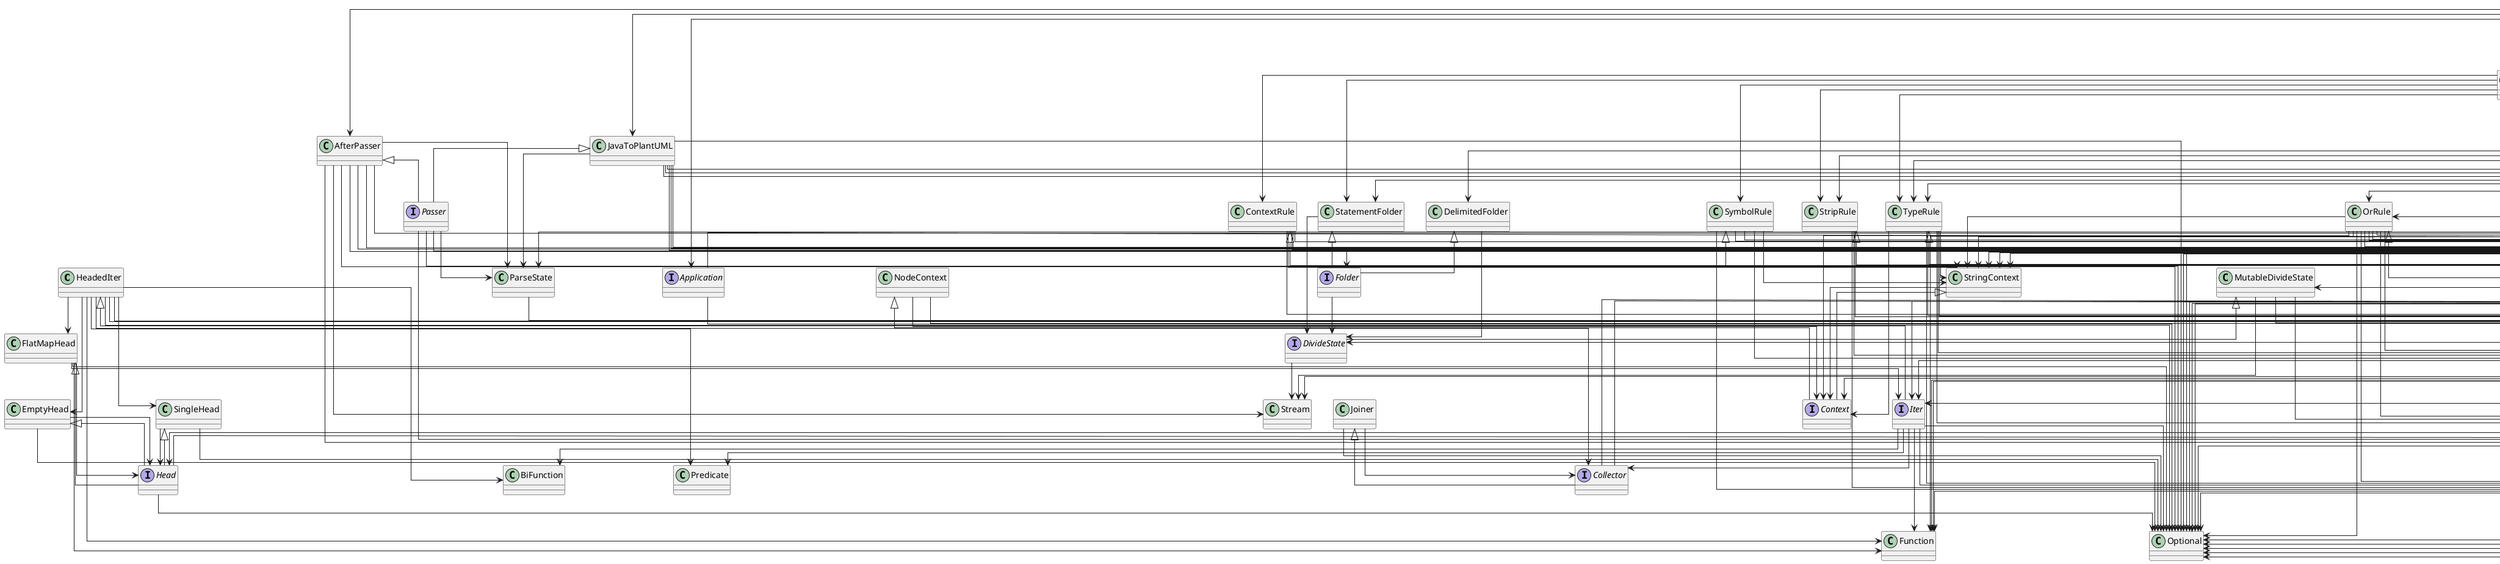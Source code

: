 @startuml
skinparam linetype ortho
HeadedIter --> Collector
HeadedIter --> EmptyHead
HeadedIter --> FlatMapHead
HeadedIter --> SingleHead
HeadedIter --> Ok
HeadedIter --> Result
HeadedIter --> Optional
HeadedIter --> BiFunction
HeadedIter --> Function
HeadedIter --> Predicate
class HeadedIter
HeadedIter <|-- Iter
Roots --> Node
Roots --> Location
Roots --> Map
class Roots
All --> Node
All --> Location
All --> Map
interface All
SymbolRule --> Err
SymbolRule --> Result
SymbolRule --> Node
SymbolRule --> StringContext
SymbolRule --> CompileError
class SymbolRule
SymbolRule <|-- Rule
EmptyHead --> Head
EmptyHead --> Optional
class EmptyHead
EmptyHead <|-- Head
JavaRoots --> Namespaced
JavaRoots --> ContextRule
JavaRoots --> DivideRule
JavaRoots --> InfixRule
JavaRoots --> NodeRule
JavaRoots --> OrRule
JavaRoots --> Rule
JavaRoots --> StringRule
JavaRoots --> StripRule
JavaRoots --> SuffixRule
JavaRoots --> SymbolRule
JavaRoots --> TypeRule
JavaRoots --> StatementFolder
JavaRoots --> List
class JavaRoots
Sources --> Result
Sources --> IOException
Sources --> Map
interface Sources
Iters --> Tuple2
Iters --> RangeHead
Iters --> ArrayList
Iters --> List
Iters --> Map
Iters --> Set
class Iters
PlantUMLRoots --> DivideRule
PlantUMLRoots --> ExactRule
PlantUMLRoots --> InfixRule
PlantUMLRoots --> OrRule
PlantUMLRoots --> PrefixRule
PlantUMLRoots --> Rule
PlantUMLRoots --> StringRule
PlantUMLRoots --> SuffixRule
PlantUMLRoots --> TypeRule
PlantUMLRoots --> StatementFolder
PlantUMLRoots --> List
class PlantUMLRoots
SafeFiles --> Iter
SafeFiles --> Iters
SafeFiles --> Err
SafeFiles --> Ok
SafeFiles --> Result
SafeFiles --> IOException
SafeFiles --> Files
SafeFiles --> Path
SafeFiles --> Optional
SafeFiles --> Collectors
SafeFiles --> Stream
class SafeFiles
Lexer --> Result
Lexer --> CompileError
Lexer --> Location
Lexer --> Map
interface Lexer
StringRule --> Err
StringRule --> Ok
StringRule --> Result
StringRule --> CompileError
StringRule --> MapNode
StringRule --> Node
class StringRule
StringRule <|-- Rule
ThrowableError --> Error
ThrowableError --> PrintWriter
ThrowableError --> StringWriter
class ThrowableError
ThrowableError <|-- Error
class Tuple2
ApplicationError --> Error
class ApplicationError
ApplicationError <|-- Error
PathSources --> SafeFiles
PathSources --> Tuple2
PathSources --> MapCollector
PathSources --> ResultCollector
PathSources --> Result
PathSources --> IOException
PathSources --> Files
PathSources --> Path
PathSources --> Map
class PathSources
PathSources <|-- Sources
StatementFolder --> DivideState
class StatementFolder
StatementFolder <|-- Folder
AfterPasser --> Tuple2
AfterPasser --> MapNode
AfterPasser --> Node
AfterPasser --> ParseState
AfterPasser --> ArrayList
AfterPasser --> List
AfterPasser --> Optional
AfterPasser --> Stream
class AfterPasser
AfterPasser <|-- Passer
Source --> Result
Source --> IOException
interface Source
Folder --> DivideState
interface Folder
DivideState --> Stream
interface DivideState
JavaToPlantUML --> Tuple2
JavaToPlantUML --> MapNode
JavaToPlantUML --> Node
JavaToPlantUML --> ParseState
JavaToPlantUML --> ArrayList
JavaToPlantUML --> Collections
JavaToPlantUML --> List
JavaToPlantUML --> Optional
class JavaToPlantUML
JavaToPlantUML <|-- Passer
CreateDiagram --> MapNode
CreateDiagram --> Node
CreateDiagram --> Location
CreateDiagram --> ArrayList
CreateDiagram --> Collection
CreateDiagram --> Collections
CreateDiagram --> List
CreateDiagram --> Map
CreateDiagram --> Optional
class CreateDiagram
CreateDiagram <|-- All
RuleGenerator --> Tuple2
RuleGenerator --> Iters
RuleGenerator --> MapCollector
RuleGenerator --> ResultCollector
RuleGenerator --> Result
RuleGenerator --> CompileError
RuleGenerator --> Rule
RuleGenerator --> Location
RuleGenerator --> Map
class RuleGenerator
RuleGenerator <|-- Generator
Generator --> Result
Generator --> CompileError
Generator --> Location
Generator --> Map
interface Generator
FlatMapHead --> Head
FlatMapHead --> Iter
FlatMapHead --> Optional
FlatMapHead --> Function
class FlatMapHead
FlatMapHead <|-- Head
Passer --> Tuple2
Passer --> Node
Passer --> ParseState
Passer --> Optional
interface Passer
ResultCollector --> Ok
ResultCollector --> Result
class ResultCollector
ResultCollector <|-- Collector
InfixRule --> Err
InfixRule --> Result
InfixRule --> Node
InfixRule --> StringContext
InfixRule --> CompileError
class InfixRule
InfixRule <|-- Rule
PrefixRule --> Err
PrefixRule --> Result
PrefixRule --> CompileError
PrefixRule --> Node
PrefixRule --> StringContext
class PrefixRule
PrefixRule <|-- Rule
MapCollector --> Tuple2
MapCollector --> HashMap
MapCollector --> Map
class MapCollector
MapCollector <|-- Collector
NodeContext --> Context
NodeContext --> Node
class NodeContext
NodeContext <|-- Context
CompileApplication --> ApplicationError
CompileApplication --> ThrowableError
CompileApplication --> Location
CompileApplication --> Sources
CompileApplication --> Targets
CompileApplication --> Generator
CompileApplication --> Lexer
CompileApplication --> Parser
CompileApplication --> Roots
CompileApplication --> Map
CompileApplication --> Optional
class CompileApplication
CompileApplication <|-- Application
ExactRule --> Err
ExactRule --> Ok
ExactRule --> Result
ExactRule --> CompileError
ExactRule --> MapNode
ExactRule --> Node
ExactRule --> StringContext
class ExactRule
ExactRule <|-- Rule
PathSource --> SafeFiles
PathSource --> Result
PathSource --> IOException
PathSource --> Path
PathSource --> ArrayList
PathSource --> List
class PathSource
PathSource <|-- Source
interface Collector
Head --> Optional
interface Head
TypeRule --> Err
TypeRule --> Result
TypeRule --> Context
TypeRule --> Node
TypeRule --> StringContext
TypeRule --> CompileError
TypeRule --> List
class TypeRule
TypeRule <|-- Rule
Joiner --> Collector
Joiner --> Optional
class Joiner
Joiner <|-- Collector
Node --> Tuple2
Node --> Iter
Node --> List
Node --> Map
Node --> Optional
interface Node
OrRule --> Err
OrRule --> Ok
OrRule --> Result
OrRule --> Context
OrRule --> Node
OrRule --> StringContext
OrRule --> CompileError
OrRule --> ArrayList
OrRule --> List
OrRule --> Optional
OrRule --> Function
class OrRule
OrRule <|-- Rule
ParseState --> Location
class ParseState
NodeRule --> Err
NodeRule --> Ok
NodeRule --> Result
NodeRule --> MapNode
NodeRule --> Node
NodeRule --> CompileError
class NodeRule
NodeRule <|-- Rule
CompileError --> Error
CompileError --> Context
CompileError --> ArrayList
CompileError --> Comparator
CompileError --> List
CompileError --> Collectors
class CompileError
CompileError <|-- Error
Rule --> Result
Rule --> CompileError
Rule --> Node
interface Rule
Namespaced --> DelimitedFolder
Namespaced --> DivideRule
Namespaced --> PrefixRule
Namespaced --> Rule
Namespaced --> StringRule
Namespaced --> StripRule
Namespaced --> SuffixRule
Namespaced --> TypeRule
class Namespaced
DelimitedFolder --> DivideState
class DelimitedFolder
DelimitedFolder <|-- Folder
TreeParser --> Tuple2
TreeParser --> Iters
TreeParser --> MapCollector
TreeParser --> Node
TreeParser --> Location
TreeParser --> ParseState
TreeParser --> ArrayList
TreeParser --> List
TreeParser --> Map
class TreeParser
TreeParser <|-- Parser
Location --> List
class Location
interface Parser
StringContext --> Context
class StringContext
StringContext <|-- Context
PathTargets --> SafeFiles
PathTargets --> Iters
PathTargets --> IOException
PathTargets --> Files
PathTargets --> Path
PathTargets --> Map
PathTargets --> Optional
class PathTargets
PathTargets <|-- Targets
SingleHead --> Head
SingleHead --> Optional
class SingleHead
SingleHead <|-- Head
StripRule --> Result
StripRule --> CompileError
StripRule --> Node
class StripRule
StripRule <|-- Rule
interface Error
Iter --> Collector
Iter --> Result
Iter --> Optional
Iter --> BiFunction
Iter --> Function
Iter --> Predicate
interface Iter
Ok --> Tuple2
Ok --> Optional
Ok --> Function
Ok --> Supplier
class Ok
Ok <|-- Result
Application --> Optional
interface Application
RangeHead --> Head
RangeHead --> Optional
class RangeHead
RangeHead <|-- Head
DivideRule --> Iters
DivideRule --> ResultCollector
DivideRule --> Err
DivideRule --> Ok
DivideRule --> Result
DivideRule --> MapNode
DivideRule --> Node
DivideRule --> DivideState
DivideRule --> MutableDivideState
DivideRule --> Folder
DivideRule --> CompileError
DivideRule --> ArrayList
DivideRule --> List
DivideRule --> Optional
class DivideRule
DivideRule <|-- Rule
Err --> Tuple2
Err --> Optional
Err --> Function
Err --> Supplier
class Err
Err <|-- Result
RuleLexer --> Tuple2
RuleLexer --> Iters
RuleLexer --> MapCollector
RuleLexer --> ResultCollector
RuleLexer --> Result
RuleLexer --> CompileError
RuleLexer --> Node
RuleLexer --> Rule
RuleLexer --> Location
RuleLexer --> Map
class RuleLexer
RuleLexer <|-- Lexer
interface Context
SuffixRule --> Err
SuffixRule --> Result
SuffixRule --> CompileError
SuffixRule --> Node
SuffixRule --> StringContext
class SuffixRule
SuffixRule <|-- Rule
Result --> Tuple2
Result --> Optional
Result --> Function
Result --> Supplier
interface Result
Main --> Application
Main --> CompileApplication
Main --> JavaRoots
Main --> PlantUMLRoots
Main --> Error
Main --> PathSources
Main --> PathTargets
Main --> Sources
Main --> Targets
Main --> CreateDiagram
Main --> AfterPasser
Main --> JavaToPlantUML
Main --> Lexer
Main --> Parser
Main --> RuleGenerator
Main --> RuleLexer
Main --> TreeParser
Main --> Paths
class Main
MutableDivideState --> ArrayList
MutableDivideState --> List
MutableDivideState --> Stream
class MutableDivideState
MutableDivideState <|-- DivideState
MapNode --> Tuple2
MapNode --> Iter
MapNode --> Iters
MapNode --> HashMap
MapNode --> List
MapNode --> Map
MapNode --> Optional
class MapNode
MapNode <|-- Node
Targets --> IOException
Targets --> Map
Targets --> Optional
interface Targets
ContextRule --> Result
ContextRule --> Node
ContextRule --> StringContext
ContextRule --> CompileError
ContextRule --> List
class ContextRule
ContextRule <|-- Rule
@enduml
